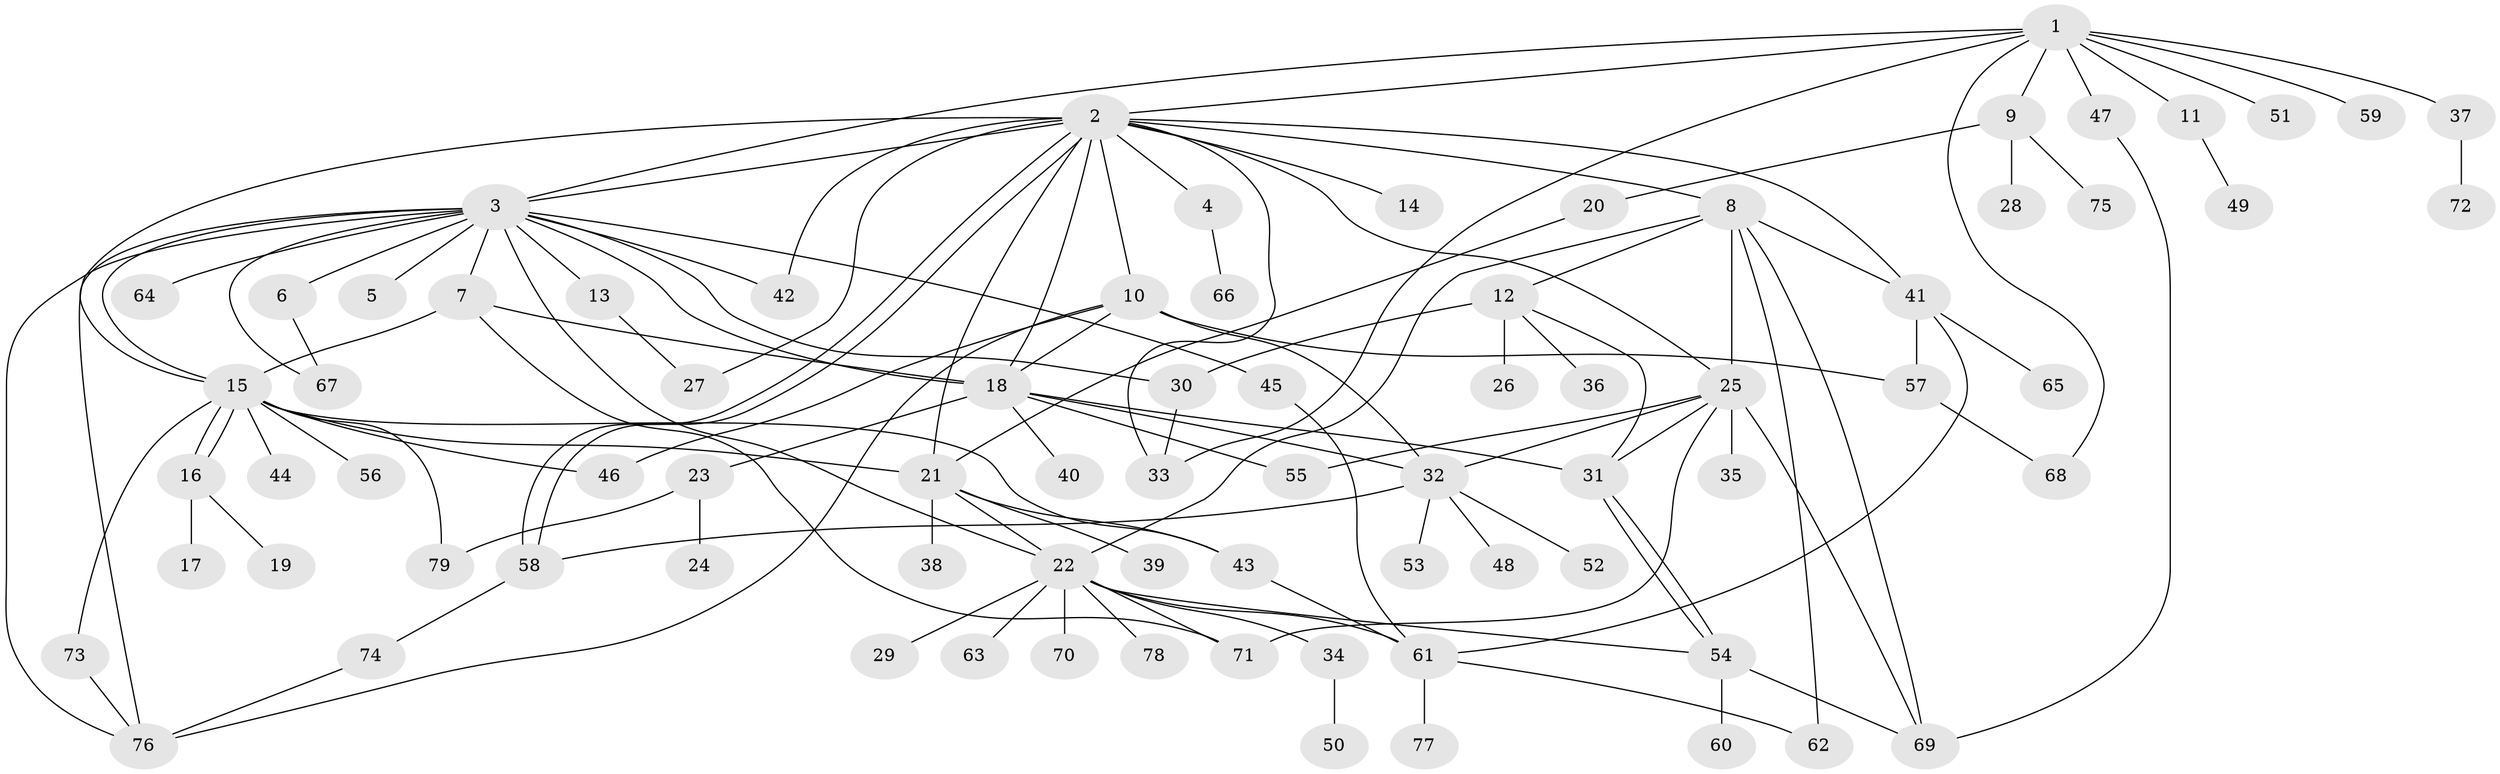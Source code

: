 // coarse degree distribution, {9: 0.034482758620689655, 15: 0.017241379310344827, 17: 0.017241379310344827, 1: 0.39655172413793105, 2: 0.27586206896551724, 5: 0.017241379310344827, 8: 0.05172413793103448, 3: 0.06896551724137931, 4: 0.034482758620689655, 16: 0.017241379310344827, 10: 0.017241379310344827, 6: 0.05172413793103448}
// Generated by graph-tools (version 1.1) at 2025/41/03/06/25 10:41:47]
// undirected, 79 vertices, 124 edges
graph export_dot {
graph [start="1"]
  node [color=gray90,style=filled];
  1;
  2;
  3;
  4;
  5;
  6;
  7;
  8;
  9;
  10;
  11;
  12;
  13;
  14;
  15;
  16;
  17;
  18;
  19;
  20;
  21;
  22;
  23;
  24;
  25;
  26;
  27;
  28;
  29;
  30;
  31;
  32;
  33;
  34;
  35;
  36;
  37;
  38;
  39;
  40;
  41;
  42;
  43;
  44;
  45;
  46;
  47;
  48;
  49;
  50;
  51;
  52;
  53;
  54;
  55;
  56;
  57;
  58;
  59;
  60;
  61;
  62;
  63;
  64;
  65;
  66;
  67;
  68;
  69;
  70;
  71;
  72;
  73;
  74;
  75;
  76;
  77;
  78;
  79;
  1 -- 2;
  1 -- 3;
  1 -- 9;
  1 -- 11;
  1 -- 33;
  1 -- 37;
  1 -- 47;
  1 -- 51;
  1 -- 59;
  1 -- 68;
  2 -- 3;
  2 -- 4;
  2 -- 8;
  2 -- 10;
  2 -- 14;
  2 -- 18;
  2 -- 21;
  2 -- 25;
  2 -- 27;
  2 -- 33;
  2 -- 41;
  2 -- 42;
  2 -- 58;
  2 -- 58;
  2 -- 76;
  3 -- 5;
  3 -- 6;
  3 -- 7;
  3 -- 13;
  3 -- 15;
  3 -- 15;
  3 -- 18;
  3 -- 22;
  3 -- 30;
  3 -- 42;
  3 -- 45;
  3 -- 64;
  3 -- 67;
  3 -- 76;
  4 -- 66;
  6 -- 67;
  7 -- 15;
  7 -- 18;
  7 -- 71;
  8 -- 12;
  8 -- 22;
  8 -- 25;
  8 -- 41;
  8 -- 62;
  8 -- 69;
  9 -- 20;
  9 -- 28;
  9 -- 75;
  10 -- 18;
  10 -- 32;
  10 -- 46;
  10 -- 57;
  10 -- 76;
  11 -- 49;
  12 -- 26;
  12 -- 30;
  12 -- 31;
  12 -- 36;
  13 -- 27;
  15 -- 16;
  15 -- 16;
  15 -- 21;
  15 -- 43;
  15 -- 44;
  15 -- 46;
  15 -- 56;
  15 -- 73;
  15 -- 79;
  16 -- 17;
  16 -- 19;
  18 -- 23;
  18 -- 31;
  18 -- 32;
  18 -- 40;
  18 -- 55;
  20 -- 21;
  21 -- 22;
  21 -- 38;
  21 -- 39;
  21 -- 43;
  22 -- 29;
  22 -- 34;
  22 -- 54;
  22 -- 61;
  22 -- 63;
  22 -- 70;
  22 -- 71;
  22 -- 78;
  23 -- 24;
  23 -- 79;
  25 -- 31;
  25 -- 32;
  25 -- 35;
  25 -- 55;
  25 -- 69;
  25 -- 71;
  30 -- 33;
  31 -- 54;
  31 -- 54;
  32 -- 48;
  32 -- 52;
  32 -- 53;
  32 -- 58;
  34 -- 50;
  37 -- 72;
  41 -- 57;
  41 -- 61;
  41 -- 65;
  43 -- 61;
  45 -- 61;
  47 -- 69;
  54 -- 60;
  54 -- 69;
  57 -- 68;
  58 -- 74;
  61 -- 62;
  61 -- 77;
  73 -- 76;
  74 -- 76;
}
